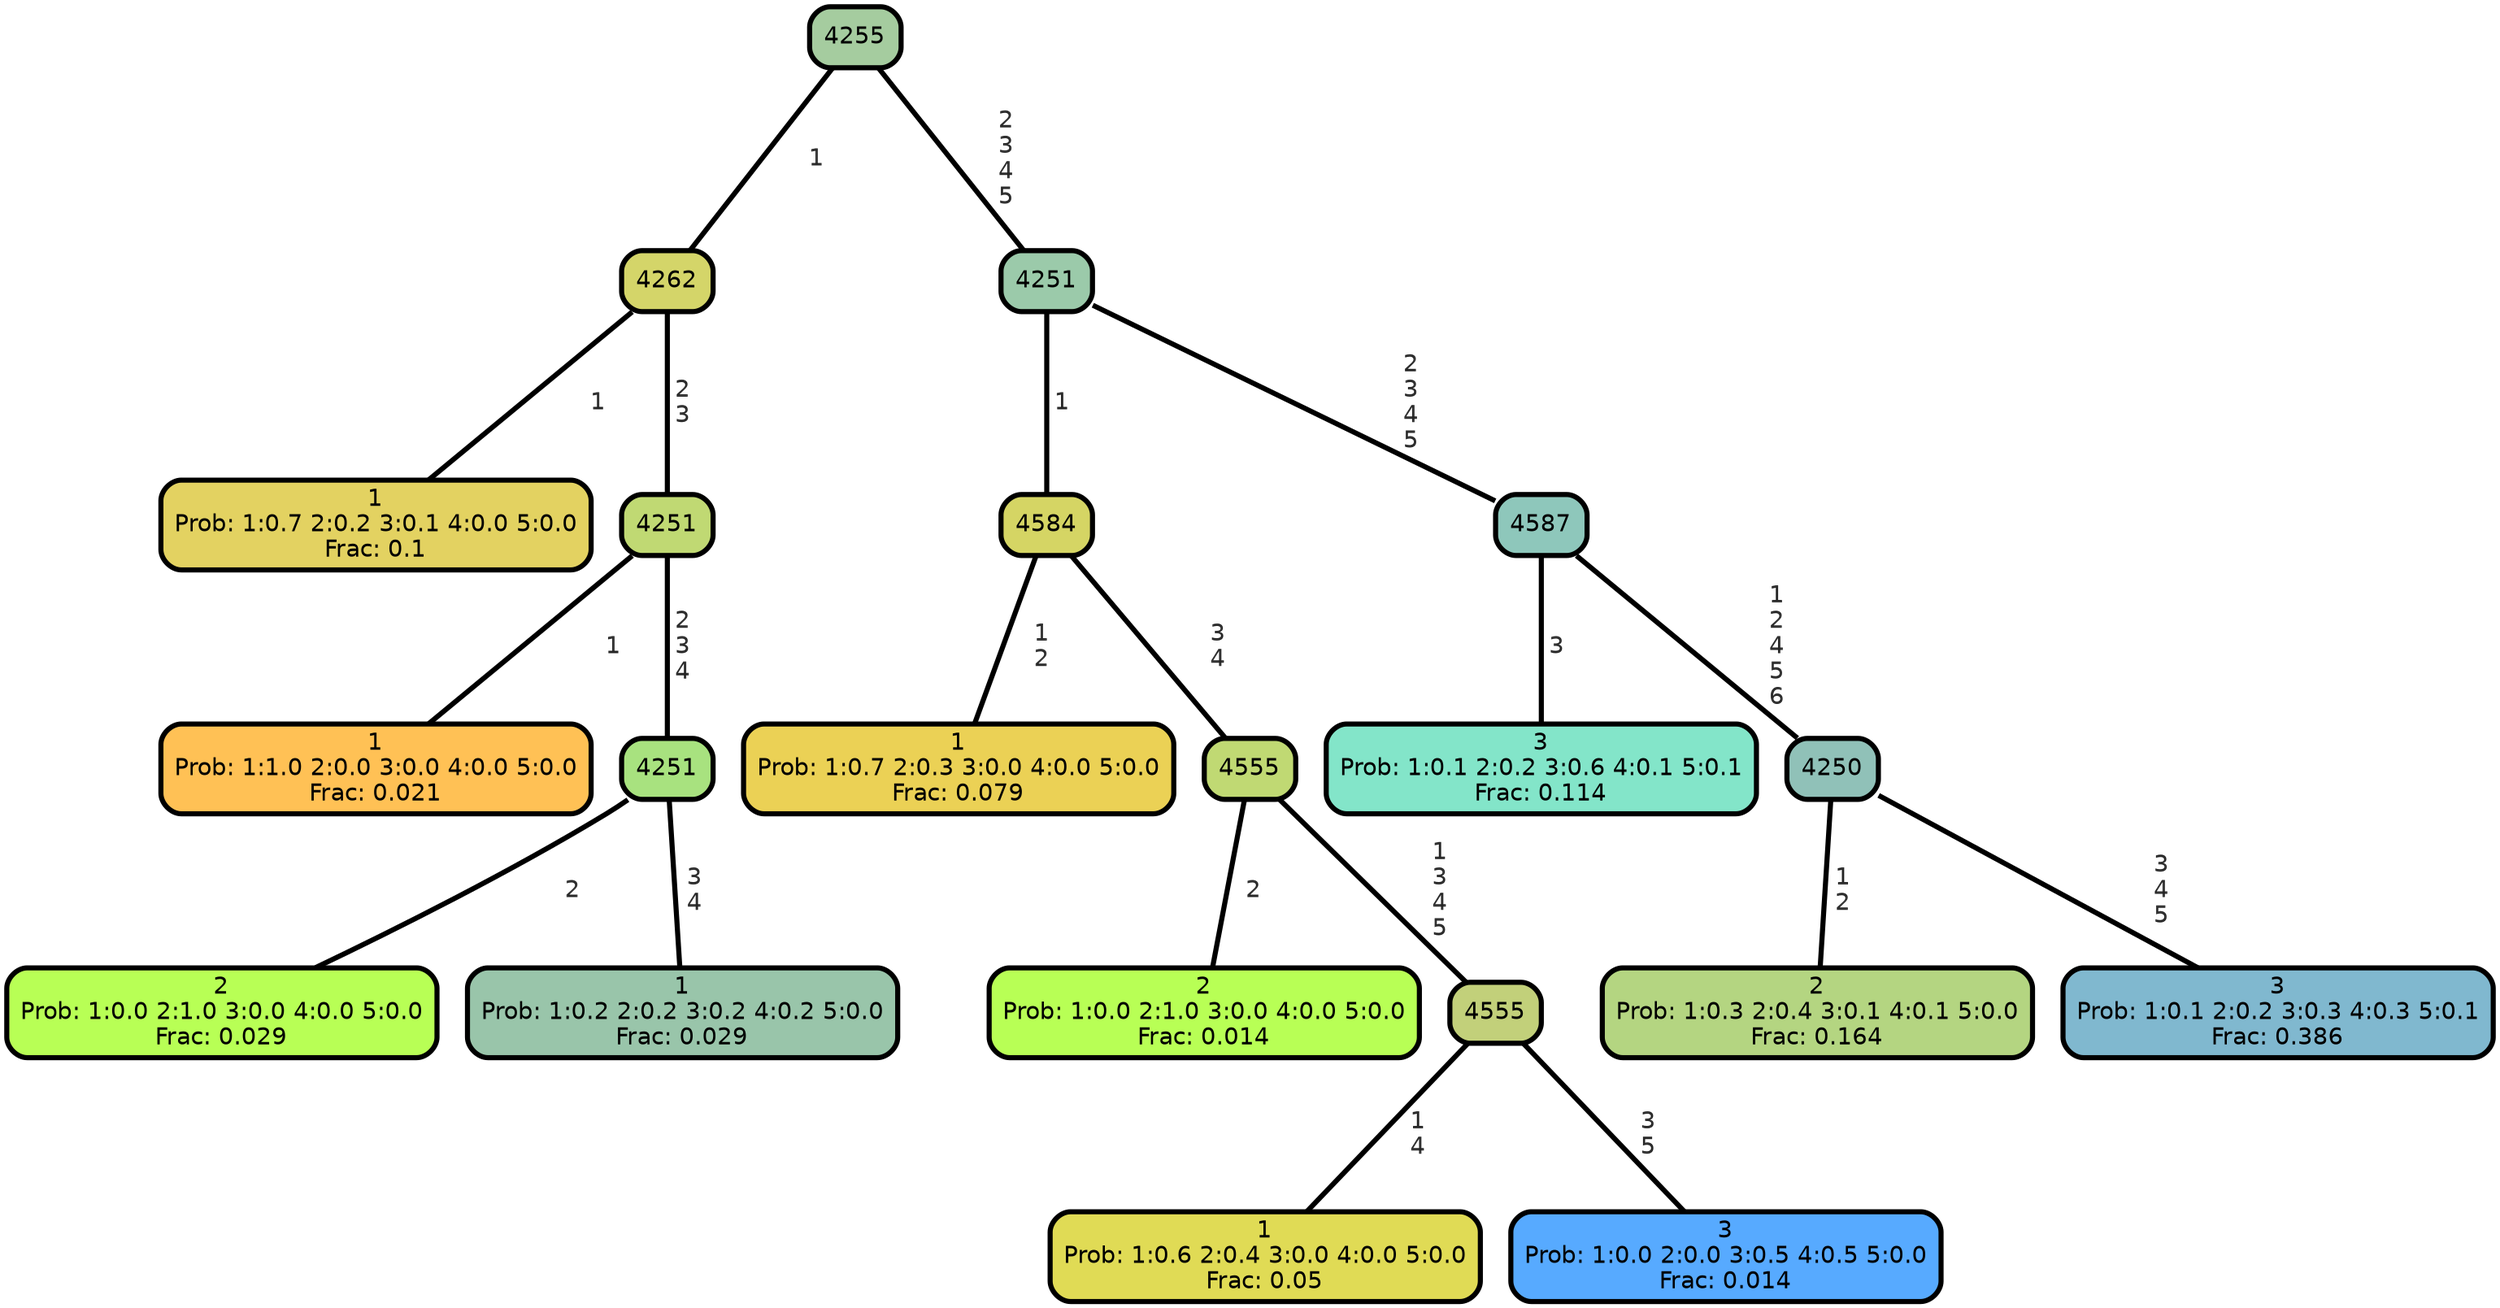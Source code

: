 graph Tree {
node [shape=box, style="filled, rounded",color="black",penwidth="3",fontcolor="black",                 fontname=helvetica] ;
graph [ranksep="0 equally", splines=straight,                 bgcolor=transparent, dpi=200] ;
edge [fontname=helvetica, fontweight=bold,fontcolor=grey14,color=black] ;
0 [label="1
Prob: 1:0.7 2:0.2 3:0.1 4:0.0 5:0.0
Frac: 0.1", fillcolor="#e3d261"] ;
1 [label="4262", fillcolor="#d4d569"] ;
2 [label="1
Prob: 1:1.0 2:0.0 3:0.0 4:0.0 5:0.0
Frac: 0.021", fillcolor="#ffc155"] ;
3 [label="4251", fillcolor="#c0d973"] ;
4 [label="2
Prob: 1:0.0 2:1.0 3:0.0 4:0.0 5:0.0
Frac: 0.029", fillcolor="#b8ff55"] ;
5 [label="4251", fillcolor="#a8e27f"] ;
6 [label="1
Prob: 1:0.2 2:0.2 3:0.2 4:0.2 5:0.0
Frac: 0.029", fillcolor="#99c5aa"] ;
7 [label="4255", fillcolor="#a5cc9f"] ;
8 [label="1
Prob: 1:0.7 2:0.3 3:0.0 4:0.0 5:0.0
Frac: 0.079", fillcolor="#ebd155"] ;
9 [label="4584", fillcolor="#d5d564"] ;
10 [label="2
Prob: 1:0.0 2:1.0 3:0.0 4:0.0 5:0.0
Frac: 0.014", fillcolor="#b8ff55"] ;
11 [label="4555", fillcolor="#c0d973"] ;
12 [label="1
Prob: 1:0.6 2:0.4 3:0.0 4:0.0 5:0.0
Frac: 0.05", fillcolor="#e0db55"] ;
13 [label="4555", fillcolor="#c2d07a"] ;
14 [label="3
Prob: 1:0.0 2:0.0 3:0.5 4:0.5 5:0.0
Frac: 0.014", fillcolor="#57aaff"] ;
15 [label="4251", fillcolor="#9bcaaa"] ;
16 [label="3
Prob: 1:0.1 2:0.2 3:0.6 4:0.1 5:0.1
Frac: 0.114", fillcolor="#83e5c9"] ;
17 [label="4587", fillcolor="#8ec7bb"] ;
18 [label="2
Prob: 1:0.3 2:0.4 3:0.1 4:0.1 5:0.0
Frac: 0.164", fillcolor="#b4d581"] ;
19 [label="4250", fillcolor="#90c1b8"] ;
20 [label="3
Prob: 1:0.1 2:0.2 3:0.3 4:0.3 5:0.1
Frac: 0.386", fillcolor="#80b8cf"] ;
1 -- 0 [label=" 1",penwidth=3] ;
1 -- 3 [label=" 2\n 3",penwidth=3] ;
3 -- 2 [label=" 1",penwidth=3] ;
3 -- 5 [label=" 2\n 3\n 4",penwidth=3] ;
5 -- 4 [label=" 2",penwidth=3] ;
5 -- 6 [label=" 3\n 4",penwidth=3] ;
7 -- 1 [label=" 1",penwidth=3] ;
7 -- 15 [label=" 2\n 3\n 4\n 5",penwidth=3] ;
9 -- 8 [label=" 1\n 2",penwidth=3] ;
9 -- 11 [label=" 3\n 4",penwidth=3] ;
11 -- 10 [label=" 2",penwidth=3] ;
11 -- 13 [label=" 1\n 3\n 4\n 5",penwidth=3] ;
13 -- 12 [label=" 1\n 4",penwidth=3] ;
13 -- 14 [label=" 3\n 5",penwidth=3] ;
15 -- 9 [label=" 1",penwidth=3] ;
15 -- 17 [label=" 2\n 3\n 4\n 5",penwidth=3] ;
17 -- 16 [label=" 3",penwidth=3] ;
17 -- 19 [label=" 1\n 2\n 4\n 5\n 6",penwidth=3] ;
19 -- 18 [label=" 1\n 2",penwidth=3] ;
19 -- 20 [label=" 3\n 4\n 5",penwidth=3] ;
{rank = same;}}
